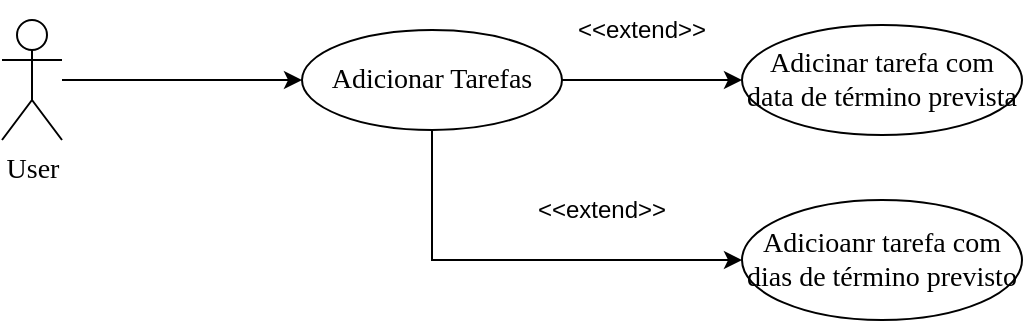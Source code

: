 <mxfile version="24.0.2" type="device" pages="3">
  <diagram name="CasoDeUso1" id="1SDgu5AA4eMQcDzwAEZM">
    <mxGraphModel dx="1434" dy="772" grid="1" gridSize="10" guides="1" tooltips="1" connect="1" arrows="1" fold="1" page="1" pageScale="1" pageWidth="827" pageHeight="1169" math="0" shadow="0">
      <root>
        <mxCell id="0" />
        <mxCell id="1" parent="0" />
        <mxCell id="-Fndh2iOoSX39I9HhqAA-12" value="" style="edgeStyle=orthogonalEdgeStyle;rounded=0;orthogonalLoop=1;jettySize=auto;html=1;entryX=0;entryY=0.5;entryDx=0;entryDy=0;fontFamily=Times New Roman;fontSize=14;" parent="1" source="-Fndh2iOoSX39I9HhqAA-1" target="-Fndh2iOoSX39I9HhqAA-13" edge="1">
          <mxGeometry relative="1" as="geometry">
            <mxPoint x="285" y="240" as="targetPoint" />
          </mxGeometry>
        </mxCell>
        <mxCell id="-Fndh2iOoSX39I9HhqAA-1" value="User" style="shape=umlActor;verticalLabelPosition=bottom;verticalAlign=top;html=1;outlineConnect=0;fontFamily=Times New Roman;fontSize=14;" parent="1" vertex="1">
          <mxGeometry x="110" y="160" width="30" height="60" as="geometry" />
        </mxCell>
        <mxCell id="w6wTR-qVBI5gjnLvUr2e-2" value="" style="edgeStyle=orthogonalEdgeStyle;rounded=0;orthogonalLoop=1;jettySize=auto;html=1;" edge="1" parent="1" source="-Fndh2iOoSX39I9HhqAA-13" target="w6wTR-qVBI5gjnLvUr2e-1">
          <mxGeometry relative="1" as="geometry" />
        </mxCell>
        <mxCell id="w6wTR-qVBI5gjnLvUr2e-5" value="" style="edgeStyle=orthogonalEdgeStyle;rounded=0;orthogonalLoop=1;jettySize=auto;html=1;" edge="1" parent="1" source="-Fndh2iOoSX39I9HhqAA-13" target="w6wTR-qVBI5gjnLvUr2e-4">
          <mxGeometry relative="1" as="geometry">
            <Array as="points">
              <mxPoint x="325" y="280" />
              <mxPoint x="414" y="280" />
            </Array>
          </mxGeometry>
        </mxCell>
        <mxCell id="-Fndh2iOoSX39I9HhqAA-13" value="Adicionar Tarefas" style="ellipse;whiteSpace=wrap;html=1;verticalAlign=middle;fontFamily=Times New Roman;fontSize=14;" parent="1" vertex="1">
          <mxGeometry x="260" y="165" width="130" height="50" as="geometry" />
        </mxCell>
        <mxCell id="w6wTR-qVBI5gjnLvUr2e-1" value="Adicinar tarefa com data de término prevista" style="ellipse;whiteSpace=wrap;html=1;verticalAlign=middle;fontFamily=Times New Roman;fontSize=14;" vertex="1" parent="1">
          <mxGeometry x="480" y="162.5" width="140" height="55" as="geometry" />
        </mxCell>
        <mxCell id="w6wTR-qVBI5gjnLvUr2e-3" value="&amp;lt;&amp;lt;extend&amp;gt;&amp;gt;" style="text;html=1;align=center;verticalAlign=middle;whiteSpace=wrap;rounded=0;" vertex="1" parent="1">
          <mxGeometry x="400" y="150" width="60" height="30" as="geometry" />
        </mxCell>
        <mxCell id="w6wTR-qVBI5gjnLvUr2e-4" value="Adicioanr tarefa com dias de término previsto" style="ellipse;whiteSpace=wrap;html=1;verticalAlign=middle;fontFamily=Times New Roman;fontSize=14;" vertex="1" parent="1">
          <mxGeometry x="480" y="250" width="140" height="60" as="geometry" />
        </mxCell>
        <mxCell id="w6wTR-qVBI5gjnLvUr2e-6" value="&amp;lt;&amp;lt;extend&amp;gt;&amp;gt;" style="text;html=1;align=center;verticalAlign=middle;whiteSpace=wrap;rounded=0;" vertex="1" parent="1">
          <mxGeometry x="380" y="240" width="60" height="30" as="geometry" />
        </mxCell>
      </root>
    </mxGraphModel>
  </diagram>
  <diagram id="NW4PNUWlTEmSrd_TvQ4n" name="CasoDeUso2">
    <mxGraphModel dx="1434" dy="772" grid="1" gridSize="10" guides="1" tooltips="1" connect="1" arrows="1" fold="1" page="1" pageScale="1" pageWidth="827" pageHeight="1169" math="0" shadow="0">
      <root>
        <mxCell id="0" />
        <mxCell id="1" parent="0" />
        <mxCell id="KQs5ly0oJmR-ZR9MIBeR-1" value="" style="edgeStyle=orthogonalEdgeStyle;rounded=0;orthogonalLoop=1;jettySize=auto;html=1;entryX=0;entryY=0.5;entryDx=0;entryDy=0;fontFamily=Times New Roman;fontSize=14;" parent="1" source="KQs5ly0oJmR-ZR9MIBeR-2" target="KQs5ly0oJmR-ZR9MIBeR-5" edge="1">
          <mxGeometry relative="1" as="geometry">
            <mxPoint x="180" y="180" as="targetPoint" />
            <Array as="points">
              <mxPoint x="240" y="150" />
            </Array>
          </mxGeometry>
        </mxCell>
        <mxCell id="KQs5ly0oJmR-ZR9MIBeR-2" value="User" style="shape=umlActor;verticalLabelPosition=bottom;verticalAlign=top;html=1;outlineConnect=0;fontFamily=Times New Roman;fontSize=14;" parent="1" vertex="1">
          <mxGeometry x="90" y="120" width="30" height="60" as="geometry" />
        </mxCell>
        <mxCell id="KQs5ly0oJmR-ZR9MIBeR-3" value="" style="edgeStyle=orthogonalEdgeStyle;rounded=0;orthogonalLoop=1;jettySize=auto;html=1;exitX=0.5;exitY=0;exitDx=0;exitDy=0;fontFamily=Times New Roman;fontSize=14;" parent="1" source="KQs5ly0oJmR-ZR9MIBeR-5" target="KQs5ly0oJmR-ZR9MIBeR-6" edge="1">
          <mxGeometry relative="1" as="geometry" />
        </mxCell>
        <mxCell id="KQs5ly0oJmR-ZR9MIBeR-4" value="" style="edgeStyle=orthogonalEdgeStyle;rounded=0;orthogonalLoop=1;jettySize=auto;html=1;entryX=0;entryY=0.5;entryDx=0;entryDy=0;exitX=0.5;exitY=1;exitDx=0;exitDy=0;fontFamily=Times New Roman;fontSize=14;" parent="1" source="KQs5ly0oJmR-ZR9MIBeR-5" target="KQs5ly0oJmR-ZR9MIBeR-7" edge="1">
          <mxGeometry relative="1" as="geometry" />
        </mxCell>
        <mxCell id="KQs5ly0oJmR-ZR9MIBeR-5" value="Listar Tarefas" style="ellipse;whiteSpace=wrap;html=1;verticalAlign=middle;fontFamily=Times New Roman;fontSize=14;" parent="1" vertex="1">
          <mxGeometry x="240" y="125" width="130" height="50" as="geometry" />
        </mxCell>
        <mxCell id="KQs5ly0oJmR-ZR9MIBeR-6" value="Setar tarefa como concluída" style="ellipse;whiteSpace=wrap;html=1;verticalAlign=middle;fontFamily=Times New Roman;fontSize=14;" parent="1" vertex="1">
          <mxGeometry x="394" y="80" width="130" height="50" as="geometry" />
        </mxCell>
        <mxCell id="KQs5ly0oJmR-ZR9MIBeR-7" value="Setar tarefa como pendente" style="ellipse;whiteSpace=wrap;html=1;verticalAlign=middle;fontFamily=Times New Roman;fontSize=14;" parent="1" vertex="1">
          <mxGeometry x="400" y="170" width="130" height="50" as="geometry" />
        </mxCell>
        <mxCell id="Fugb5-dToQ04vIuXMx_f-2" value="&amp;lt;&amp;lt;include&amp;gt;&amp;gt;" style="text;html=1;align=center;verticalAlign=middle;whiteSpace=wrap;rounded=0;fontFamily=Times New Roman;fontSize=14;" parent="1" vertex="1">
          <mxGeometry x="310" y="70" width="60" height="30" as="geometry" />
        </mxCell>
        <mxCell id="Fugb5-dToQ04vIuXMx_f-3" value="&amp;lt;&amp;lt;include&amp;gt;&amp;gt;" style="text;html=1;align=center;verticalAlign=middle;whiteSpace=wrap;rounded=0;fontFamily=Times New Roman;fontSize=14;" parent="1" vertex="1">
          <mxGeometry x="310" y="200" width="60" height="30" as="geometry" />
        </mxCell>
      </root>
    </mxGraphModel>
  </diagram>
  <diagram id="uMfb2jiXwY1Wo2rKVpAz" name="Protótipo">
    <mxGraphModel dx="1434" dy="772" grid="1" gridSize="10" guides="1" tooltips="1" connect="1" arrows="1" fold="1" page="1" pageScale="1" pageWidth="827" pageHeight="1169" math="0" shadow="0">
      <root>
        <mxCell id="0" />
        <mxCell id="1" parent="0" />
        <mxCell id="MJfbMrAQTBzrJyXRbpPH-2" value="Lista de Tarefas" style="text;html=1;align=center;verticalAlign=middle;whiteSpace=wrap;rounded=0;fontFamily=Times New Roman;fontSize=14;fontColor=#000000;" parent="1" vertex="1">
          <mxGeometry x="180" y="130" width="110" height="30" as="geometry" />
        </mxCell>
        <mxCell id="MJfbMrAQTBzrJyXRbpPH-3" value="" style="triangle;whiteSpace=wrap;html=1;rotation=90;fontFamily=Times New Roman;fontSize=14;fontColor=#FFFFFF;" parent="1" vertex="1">
          <mxGeometry x="170" y="137.5" width="10" height="15" as="geometry" />
        </mxCell>
        <mxCell id="MJfbMrAQTBzrJyXRbpPH-4" value="Tarefa 01" style="text;html=1;align=center;verticalAlign=middle;whiteSpace=wrap;rounded=0;fontFamily=Times New Roman;fontSize=14;fontColor=#000000;" parent="1" vertex="1">
          <mxGeometry x="220" y="160" width="60" height="30" as="geometry" />
        </mxCell>
        <mxCell id="MJfbMrAQTBzrJyXRbpPH-5" value="Tarefa 02" style="text;html=1;align=center;verticalAlign=middle;whiteSpace=wrap;rounded=0;fontFamily=Times New Roman;fontSize=14;fontColor=#000000;" parent="1" vertex="1">
          <mxGeometry x="220" y="190" width="60" height="30" as="geometry" />
        </mxCell>
        <mxCell id="MJfbMrAQTBzrJyXRbpPH-6" value="Tarefa 03" style="text;html=1;align=center;verticalAlign=middle;whiteSpace=wrap;rounded=0;fontFamily=Times New Roman;fontSize=14;fontColor=#000000;" parent="1" vertex="1">
          <mxGeometry x="220" y="220" width="60" height="30" as="geometry" />
        </mxCell>
        <mxCell id="MJfbMrAQTBzrJyXRbpPH-7" value="" style="ellipse;whiteSpace=wrap;html=1;aspect=fixed;fillColor=#ff0000;fontFamily=Times New Roman;fontSize=14;fontColor=#000000;" parent="1" vertex="1">
          <mxGeometry x="200" y="170" width="10" height="10" as="geometry" />
        </mxCell>
        <mxCell id="MJfbMrAQTBzrJyXRbpPH-8" value="" style="ellipse;whiteSpace=wrap;html=1;aspect=fixed;fillColor=#ff0000;fontFamily=Times New Roman;fontSize=14;fontColor=#000000;" parent="1" vertex="1">
          <mxGeometry x="200" y="200" width="10" height="10" as="geometry" />
        </mxCell>
        <mxCell id="MJfbMrAQTBzrJyXRbpPH-9" value="" style="ellipse;whiteSpace=wrap;html=1;aspect=fixed;fillColor=#009900;fontFamily=Times New Roman;fontSize=14;fontColor=#000000;" parent="1" vertex="1">
          <mxGeometry x="200" y="230" width="10" height="10" as="geometry" />
        </mxCell>
        <mxCell id="qFGTl7SxmLcYJLIZAlLB-11" value="" style="triangle;whiteSpace=wrap;html=1;rotation=0;fontFamily=Times New Roman;fontSize=14;fontColor=#000000;" parent="1" vertex="1">
          <mxGeometry x="180" y="167.5" width="10" height="15" as="geometry" />
        </mxCell>
        <mxCell id="qFGTl7SxmLcYJLIZAlLB-12" value="" style="triangle;whiteSpace=wrap;html=1;rotation=0;fontFamily=Times New Roman;fontSize=14;fontColor=#000000;" parent="1" vertex="1">
          <mxGeometry x="180" y="197.5" width="10" height="15" as="geometry" />
        </mxCell>
        <mxCell id="qFGTl7SxmLcYJLIZAlLB-13" value="" style="triangle;whiteSpace=wrap;html=1;rotation=0;fontFamily=Times New Roman;fontSize=14;fontColor=#000000;" parent="1" vertex="1">
          <mxGeometry x="180" y="227.5" width="10" height="15" as="geometry" />
        </mxCell>
        <mxCell id="qFGTl7SxmLcYJLIZAlLB-14" value="Lista de Tarefas" style="text;html=1;align=center;verticalAlign=middle;whiteSpace=wrap;rounded=0;fontFamily=Times New Roman;fontSize=14;fontColor=#000000;" parent="1" vertex="1">
          <mxGeometry x="390" y="130" width="110" height="30" as="geometry" />
        </mxCell>
        <mxCell id="qFGTl7SxmLcYJLIZAlLB-15" value="" style="triangle;whiteSpace=wrap;html=1;rotation=90;fontFamily=Times New Roman;fontSize=14;fontColor=#000000;" parent="1" vertex="1">
          <mxGeometry x="380" y="137.5" width="10" height="15" as="geometry" />
        </mxCell>
        <mxCell id="qFGTl7SxmLcYJLIZAlLB-16" value="Tarefa 01" style="text;html=1;align=center;verticalAlign=middle;whiteSpace=wrap;rounded=0;fontFamily=Times New Roman;fontSize=14;fontColor=#000000;" parent="1" vertex="1">
          <mxGeometry x="430" y="160" width="60" height="30" as="geometry" />
        </mxCell>
        <mxCell id="qFGTl7SxmLcYJLIZAlLB-19" value="" style="ellipse;whiteSpace=wrap;html=1;aspect=fixed;fillColor=#ff0000;fontFamily=Times New Roman;fontSize=14;fontColor=#000000;" parent="1" vertex="1">
          <mxGeometry x="410" y="170" width="10" height="10" as="geometry" />
        </mxCell>
        <mxCell id="qFGTl7SxmLcYJLIZAlLB-22" value="" style="triangle;whiteSpace=wrap;html=1;rotation=90;fontFamily=Times New Roman;fontSize=14;fontColor=#000000;" parent="1" vertex="1">
          <mxGeometry x="390" y="167.5" width="10" height="15" as="geometry" />
        </mxCell>
        <mxCell id="qFGTl7SxmLcYJLIZAlLB-25" value="Definir como pendente" style="text;html=1;align=center;verticalAlign=middle;whiteSpace=wrap;rounded=0;fontColor=#000000;" parent="1" vertex="1">
          <mxGeometry x="430" y="190" width="130" height="30" as="geometry" />
        </mxCell>
        <mxCell id="qFGTl7SxmLcYJLIZAlLB-26" value="Definir como concluída" style="text;html=1;align=center;verticalAlign=middle;whiteSpace=wrap;rounded=0;fontColor=#000000;" parent="1" vertex="1">
          <mxGeometry x="430" y="220" width="130" height="30" as="geometry" />
        </mxCell>
        <mxCell id="qFGTl7SxmLcYJLIZAlLB-27" value="" style="ellipse;whiteSpace=wrap;html=1;aspect=fixed;fillColor=#FFFFFF;fontFamily=Times New Roman;fontSize=14;fontColor=#000000;" parent="1" vertex="1">
          <mxGeometry x="410" y="200" width="10" height="10" as="geometry" />
        </mxCell>
        <mxCell id="qFGTl7SxmLcYJLIZAlLB-28" value="" style="ellipse;whiteSpace=wrap;html=1;aspect=fixed;fillColor=default;fontFamily=Times New Roman;fontSize=14;fontColor=#000000;" parent="1" vertex="1">
          <mxGeometry x="410" y="230" width="10" height="10" as="geometry" />
        </mxCell>
        <mxCell id="qFGTl7SxmLcYJLIZAlLB-37" value="Tarefa 02" style="text;html=1;align=center;verticalAlign=middle;whiteSpace=wrap;rounded=0;fontFamily=Times New Roman;fontSize=14;fontColor=#000000;" parent="1" vertex="1">
          <mxGeometry x="430" y="250" width="60" height="30" as="geometry" />
        </mxCell>
        <mxCell id="qFGTl7SxmLcYJLIZAlLB-38" value="" style="ellipse;whiteSpace=wrap;html=1;aspect=fixed;fontFamily=Times New Roman;fontSize=14;fillColor=#FF0000;fontColor=#000000;" parent="1" vertex="1">
          <mxGeometry x="410" y="260" width="10" height="10" as="geometry" />
        </mxCell>
        <mxCell id="qFGTl7SxmLcYJLIZAlLB-39" value="" style="triangle;whiteSpace=wrap;html=1;rotation=0;fontFamily=Times New Roman;fontSize=14;fontColor=#000000;" parent="1" vertex="1">
          <mxGeometry x="390" y="257.5" width="10" height="15" as="geometry" />
        </mxCell>
        <mxCell id="RoRgGgN82pqv-C5BW8md-1" value="Lista de Tarefas" style="text;html=1;align=center;verticalAlign=middle;whiteSpace=wrap;rounded=0;fontFamily=Times New Roman;fontSize=14;fontColor=#000000;" vertex="1" parent="1">
          <mxGeometry x="180" y="317.5" width="110" height="30" as="geometry" />
        </mxCell>
        <mxCell id="RoRgGgN82pqv-C5BW8md-2" value="" style="triangle;whiteSpace=wrap;html=1;rotation=90;fontFamily=Times New Roman;fontSize=14;fontColor=#FFFFFF;" vertex="1" parent="1">
          <mxGeometry x="170" y="325" width="10" height="15" as="geometry" />
        </mxCell>
        <mxCell id="RoRgGgN82pqv-C5BW8md-3" value="Tarefa 01" style="text;html=1;align=center;verticalAlign=middle;whiteSpace=wrap;rounded=0;fontFamily=Times New Roman;fontSize=14;fontColor=#000000;" vertex="1" parent="1">
          <mxGeometry x="220" y="347.5" width="60" height="30" as="geometry" />
        </mxCell>
        <mxCell id="RoRgGgN82pqv-C5BW8md-4" value="Tarefa 02" style="text;html=1;align=center;verticalAlign=middle;whiteSpace=wrap;rounded=0;fontFamily=Times New Roman;fontSize=14;fontColor=#000000;" vertex="1" parent="1">
          <mxGeometry x="220" y="377.5" width="60" height="30" as="geometry" />
        </mxCell>
        <mxCell id="RoRgGgN82pqv-C5BW8md-5" value="Tarefa 03" style="text;html=1;align=center;verticalAlign=middle;whiteSpace=wrap;rounded=0;fontFamily=Times New Roman;fontSize=14;fontColor=#000000;" vertex="1" parent="1">
          <mxGeometry x="220" y="407.5" width="60" height="30" as="geometry" />
        </mxCell>
        <mxCell id="RoRgGgN82pqv-C5BW8md-6" value="" style="ellipse;whiteSpace=wrap;html=1;aspect=fixed;fillColor=#ff0000;fontFamily=Times New Roman;fontSize=14;fontColor=#000000;" vertex="1" parent="1">
          <mxGeometry x="200" y="357.5" width="10" height="10" as="geometry" />
        </mxCell>
        <mxCell id="RoRgGgN82pqv-C5BW8md-7" value="" style="ellipse;whiteSpace=wrap;html=1;aspect=fixed;fillColor=#ff0000;fontFamily=Times New Roman;fontSize=14;fontColor=#000000;" vertex="1" parent="1">
          <mxGeometry x="200" y="387.5" width="10" height="10" as="geometry" />
        </mxCell>
        <mxCell id="RoRgGgN82pqv-C5BW8md-8" value="" style="ellipse;whiteSpace=wrap;html=1;aspect=fixed;fillColor=#009900;fontFamily=Times New Roman;fontSize=14;fontColor=#000000;" vertex="1" parent="1">
          <mxGeometry x="200" y="417.5" width="10" height="10" as="geometry" />
        </mxCell>
        <mxCell id="RoRgGgN82pqv-C5BW8md-9" value="" style="triangle;whiteSpace=wrap;html=1;rotation=0;fontFamily=Times New Roman;fontSize=14;fontColor=#000000;" vertex="1" parent="1">
          <mxGeometry x="180" y="355" width="10" height="15" as="geometry" />
        </mxCell>
        <mxCell id="RoRgGgN82pqv-C5BW8md-10" value="" style="triangle;whiteSpace=wrap;html=1;rotation=0;fontFamily=Times New Roman;fontSize=14;fontColor=#000000;" vertex="1" parent="1">
          <mxGeometry x="180" y="385" width="10" height="15" as="geometry" />
        </mxCell>
        <mxCell id="RoRgGgN82pqv-C5BW8md-11" value="" style="triangle;whiteSpace=wrap;html=1;rotation=0;fontFamily=Times New Roman;fontSize=14;fontColor=#000000;" vertex="1" parent="1">
          <mxGeometry x="180" y="415" width="10" height="15" as="geometry" />
        </mxCell>
        <mxCell id="RoRgGgN82pqv-C5BW8md-12" value="" style="shape=cross;whiteSpace=wrap;html=1;size=0.214;" vertex="1" parent="1">
          <mxGeometry x="284" y="326.5" width="10" height="10" as="geometry" />
        </mxCell>
        <object label="Adicionar Tarefa" id="F4XMUnVcGq5iRNImDXki-5">
          <mxCell style="shape=table;startSize=30;container=1;collapsible=0;childLayout=tableLayout;fixedRows=1;rowLines=0;fontStyle=0;strokeColor=default;fontSize=16;" vertex="1" parent="1">
            <mxGeometry x="380" y="317.5" width="330" height="182" as="geometry" />
          </mxCell>
        </object>
        <mxCell id="F4XMUnVcGq5iRNImDXki-6" value="" style="shape=tableRow;horizontal=0;startSize=0;swimlaneHead=0;swimlaneBody=0;top=0;left=0;bottom=0;right=0;collapsible=0;dropTarget=0;fillColor=none;points=[[0,0.5],[1,0.5]];portConstraint=eastwest;strokeColor=inherit;fontSize=16;" vertex="1" parent="F4XMUnVcGq5iRNImDXki-5">
          <mxGeometry y="30" width="330" height="30" as="geometry" />
        </mxCell>
        <mxCell id="F4XMUnVcGq5iRNImDXki-7" value="Título" style="shape=partialRectangle;html=1;whiteSpace=wrap;connectable=0;fillColor=none;top=0;left=0;bottom=0;right=0;overflow=hidden;pointerEvents=1;strokeColor=inherit;fontSize=16;" vertex="1" parent="F4XMUnVcGq5iRNImDXki-6">
          <mxGeometry width="130" height="30" as="geometry">
            <mxRectangle width="130" height="30" as="alternateBounds" />
          </mxGeometry>
        </mxCell>
        <mxCell id="F4XMUnVcGq5iRNImDXki-8" value="&lt;font color=&quot;#666666&quot;&gt;(Obrigatório)&lt;/font&gt;" style="shape=partialRectangle;html=1;whiteSpace=wrap;connectable=0;fillColor=none;top=0;left=0;bottom=0;right=0;align=left;spacingLeft=6;overflow=hidden;strokeColor=inherit;fontSize=16;" vertex="1" parent="F4XMUnVcGq5iRNImDXki-6">
          <mxGeometry x="130" width="200" height="30" as="geometry">
            <mxRectangle width="200" height="30" as="alternateBounds" />
          </mxGeometry>
        </mxCell>
        <mxCell id="F4XMUnVcGq5iRNImDXki-9" value="" style="shape=tableRow;horizontal=0;startSize=0;swimlaneHead=0;swimlaneBody=0;top=0;left=0;bottom=0;right=0;collapsible=0;dropTarget=0;fillColor=none;points=[[0,0.5],[1,0.5]];portConstraint=eastwest;strokeColor=inherit;fontSize=16;" vertex="1" parent="F4XMUnVcGq5iRNImDXki-5">
          <mxGeometry y="60" width="330" height="30" as="geometry" />
        </mxCell>
        <mxCell id="F4XMUnVcGq5iRNImDXki-10" value="Descrição" style="shape=partialRectangle;html=1;whiteSpace=wrap;connectable=0;fillColor=none;top=0;left=0;bottom=0;right=0;overflow=hidden;strokeColor=inherit;fontSize=16;" vertex="1" parent="F4XMUnVcGq5iRNImDXki-9">
          <mxGeometry width="130" height="30" as="geometry">
            <mxRectangle width="130" height="30" as="alternateBounds" />
          </mxGeometry>
        </mxCell>
        <mxCell id="F4XMUnVcGq5iRNImDXki-11" value="&lt;font color=&quot;#666666&quot;&gt;(Opcional)&lt;/font&gt;" style="shape=partialRectangle;html=1;whiteSpace=wrap;connectable=0;fillColor=none;top=0;left=0;bottom=0;right=0;align=left;spacingLeft=6;overflow=hidden;strokeColor=inherit;fontSize=16;" vertex="1" parent="F4XMUnVcGq5iRNImDXki-9">
          <mxGeometry x="130" width="200" height="30" as="geometry">
            <mxRectangle width="200" height="30" as="alternateBounds" />
          </mxGeometry>
        </mxCell>
        <mxCell id="F4XMUnVcGq5iRNImDXki-12" value="" style="shape=tableRow;horizontal=0;startSize=0;swimlaneHead=0;swimlaneBody=0;top=0;left=0;bottom=0;right=0;collapsible=0;dropTarget=0;fillColor=none;points=[[0,0.5],[1,0.5]];portConstraint=eastwest;strokeColor=inherit;fontSize=16;" vertex="1" parent="F4XMUnVcGq5iRNImDXki-5">
          <mxGeometry y="90" width="330" height="41" as="geometry" />
        </mxCell>
        <mxCell id="F4XMUnVcGq5iRNImDXki-13" value="Data de Término" style="shape=partialRectangle;html=1;whiteSpace=wrap;connectable=0;fillColor=none;top=0;left=0;bottom=0;right=0;overflow=hidden;strokeColor=inherit;fontSize=16;" vertex="1" parent="F4XMUnVcGq5iRNImDXki-12">
          <mxGeometry width="130" height="41" as="geometry">
            <mxRectangle width="130" height="41" as="alternateBounds" />
          </mxGeometry>
        </mxCell>
        <mxCell id="F4XMUnVcGq5iRNImDXki-14" value="&lt;font color=&quot;#b3b3b3&quot;&gt;02/05/2024&lt;/font&gt; &lt;font color=&quot;#666666&quot;&gt;(Opcional)&lt;/font&gt;" style="shape=partialRectangle;html=1;whiteSpace=wrap;connectable=0;fillColor=none;top=0;left=0;bottom=0;right=0;align=left;spacingLeft=6;overflow=hidden;strokeColor=inherit;fontSize=16;" vertex="1" parent="F4XMUnVcGq5iRNImDXki-12">
          <mxGeometry x="130" width="200" height="41" as="geometry">
            <mxRectangle width="200" height="41" as="alternateBounds" />
          </mxGeometry>
        </mxCell>
        <mxCell id="F4XMUnVcGq5iRNImDXki-23" style="shape=tableRow;horizontal=0;startSize=0;swimlaneHead=0;swimlaneBody=0;top=0;left=0;bottom=0;right=0;collapsible=0;dropTarget=0;fillColor=none;points=[[0,0.5],[1,0.5]];portConstraint=eastwest;strokeColor=inherit;fontSize=16;" vertex="1" parent="F4XMUnVcGq5iRNImDXki-5">
          <mxGeometry y="131" width="330" height="51" as="geometry" />
        </mxCell>
        <mxCell id="F4XMUnVcGq5iRNImDXki-24" value="Dias para Terminar" style="shape=partialRectangle;html=1;whiteSpace=wrap;connectable=0;fillColor=none;top=0;left=0;bottom=0;right=0;overflow=hidden;strokeColor=inherit;fontSize=16;" vertex="1" parent="F4XMUnVcGq5iRNImDXki-23">
          <mxGeometry width="130" height="51" as="geometry">
            <mxRectangle width="130" height="51" as="alternateBounds" />
          </mxGeometry>
        </mxCell>
        <mxCell id="F4XMUnVcGq5iRNImDXki-25" value="&lt;font color=&quot;#b3b3b3&quot;&gt;08&lt;/font&gt; &lt;font color=&quot;#666666&quot;&gt;(Opcional)&lt;/font&gt;" style="shape=partialRectangle;html=1;whiteSpace=wrap;connectable=0;fillColor=none;top=0;left=0;bottom=0;right=0;align=left;spacingLeft=6;overflow=hidden;strokeColor=inherit;fontSize=16;" vertex="1" parent="F4XMUnVcGq5iRNImDXki-23">
          <mxGeometry x="130" width="200" height="51" as="geometry">
            <mxRectangle width="200" height="51" as="alternateBounds" />
          </mxGeometry>
        </mxCell>
      </root>
    </mxGraphModel>
  </diagram>
</mxfile>
